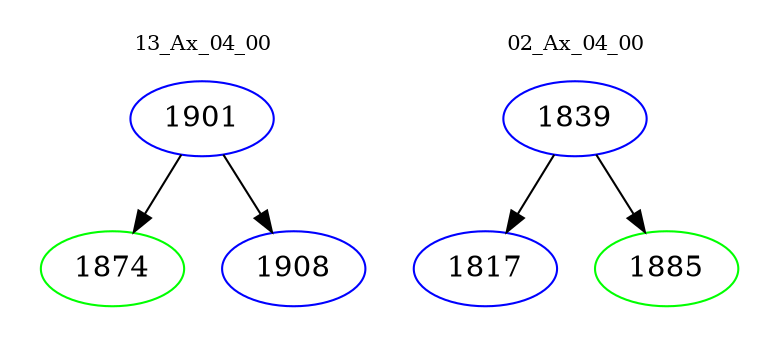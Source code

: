 digraph{
subgraph cluster_0 {
color = white
label = "13_Ax_04_00";
fontsize=10;
T0_1901 [label="1901", color="blue"]
T0_1901 -> T0_1874 [color="black"]
T0_1874 [label="1874", color="green"]
T0_1901 -> T0_1908 [color="black"]
T0_1908 [label="1908", color="blue"]
}
subgraph cluster_1 {
color = white
label = "02_Ax_04_00";
fontsize=10;
T1_1839 [label="1839", color="blue"]
T1_1839 -> T1_1817 [color="black"]
T1_1817 [label="1817", color="blue"]
T1_1839 -> T1_1885 [color="black"]
T1_1885 [label="1885", color="green"]
}
}
